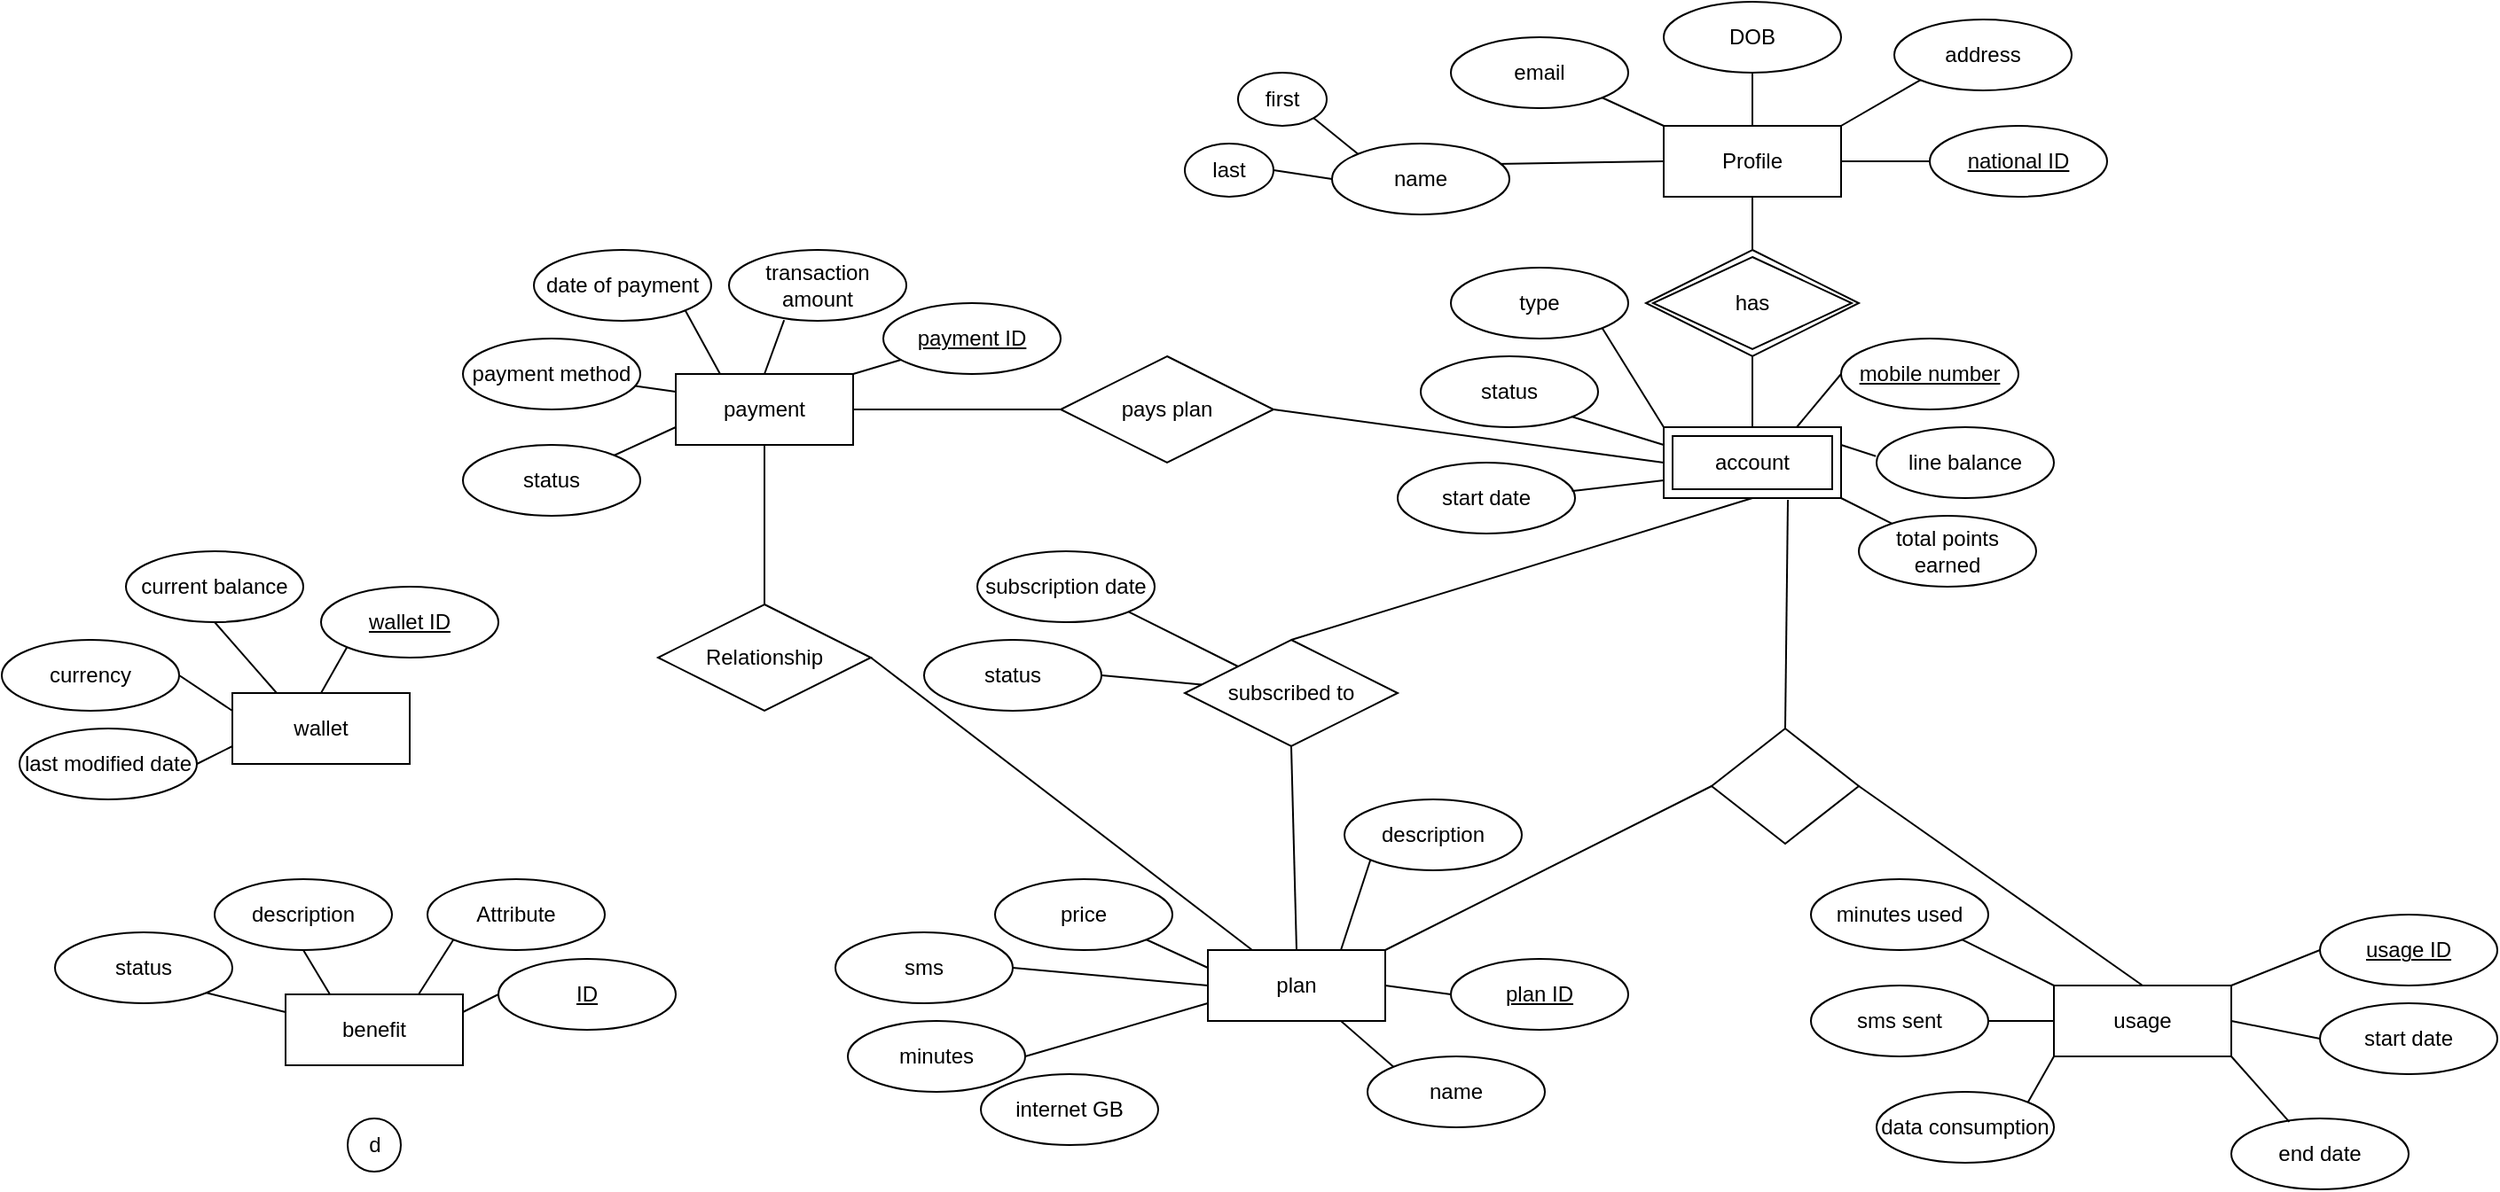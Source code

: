 <mxfile version="24.7.17">
  <diagram id="R2lEEEUBdFMjLlhIrx00" name="Page-1">
    <mxGraphModel dx="1060" dy="711" grid="1" gridSize="10" guides="1" tooltips="1" connect="1" arrows="1" fold="1" page="1" pageScale="1" pageWidth="1654" pageHeight="1169" math="0" shadow="0" extFonts="Permanent Marker^https://fonts.googleapis.com/css?family=Permanent+Marker">
      <root>
        <mxCell id="0" />
        <mxCell id="1" parent="0" />
        <mxCell id="6Uo8ekdHkGyD1nUxnTY2-1" value="Profile" style="whiteSpace=wrap;html=1;align=center;direction=west;labelBackgroundColor=none;" parent="1" vertex="1">
          <mxGeometry x="957" y="100" width="100" height="40" as="geometry" />
        </mxCell>
        <mxCell id="6Uo8ekdHkGyD1nUxnTY2-3" value="DOB" style="ellipse;whiteSpace=wrap;html=1;align=center;labelBackgroundColor=none;" parent="1" vertex="1">
          <mxGeometry x="957" y="30" width="100" height="40" as="geometry" />
        </mxCell>
        <mxCell id="6Uo8ekdHkGyD1nUxnTY2-5" value="email" style="ellipse;whiteSpace=wrap;html=1;align=center;labelBackgroundColor=none;" parent="1" vertex="1">
          <mxGeometry x="837" y="50" width="100" height="40" as="geometry" />
        </mxCell>
        <mxCell id="6Uo8ekdHkGyD1nUxnTY2-6" value="address" style="ellipse;whiteSpace=wrap;html=1;align=center;labelBackgroundColor=none;" parent="1" vertex="1">
          <mxGeometry x="1087" y="40" width="100" height="40" as="geometry" />
        </mxCell>
        <mxCell id="6Uo8ekdHkGyD1nUxnTY2-15" value="national ID" style="ellipse;whiteSpace=wrap;html=1;align=center;fontStyle=4;labelBackgroundColor=none;" parent="1" vertex="1">
          <mxGeometry x="1107" y="100" width="100" height="40" as="geometry" />
        </mxCell>
        <mxCell id="FRmwN27znmXdulfrOmkW-1" value="first" style="ellipse;whiteSpace=wrap;html=1;align=center;labelBackgroundColor=none;" parent="1" vertex="1">
          <mxGeometry x="717" y="70" width="50" height="30" as="geometry" />
        </mxCell>
        <mxCell id="FRmwN27znmXdulfrOmkW-2" value="last" style="ellipse;whiteSpace=wrap;html=1;align=center;labelBackgroundColor=none;" parent="1" vertex="1">
          <mxGeometry x="687" y="110" width="50" height="30" as="geometry" />
        </mxCell>
        <mxCell id="FRmwN27znmXdulfrOmkW-9" value="has" style="shape=rhombus;double=1;perimeter=rhombusPerimeter;whiteSpace=wrap;html=1;align=center;labelBackgroundColor=none;" parent="1" vertex="1">
          <mxGeometry x="947" y="170" width="120" height="60" as="geometry" />
        </mxCell>
        <mxCell id="FRmwN27znmXdulfrOmkW-11" value="account" style="shape=ext;margin=3;double=1;whiteSpace=wrap;html=1;align=center;labelBackgroundColor=none;" parent="1" vertex="1">
          <mxGeometry x="957" y="270" width="100" height="40" as="geometry" />
        </mxCell>
        <mxCell id="FRmwN27znmXdulfrOmkW-12" value="mobile number" style="ellipse;whiteSpace=wrap;html=1;align=center;fontStyle=4;labelBackgroundColor=none;" parent="1" vertex="1">
          <mxGeometry x="1057" y="220" width="100" height="40" as="geometry" />
        </mxCell>
        <mxCell id="FRmwN27znmXdulfrOmkW-13" value="total points earned" style="ellipse;whiteSpace=wrap;html=1;align=center;labelBackgroundColor=none;" parent="1" vertex="1">
          <mxGeometry x="1067" y="320" width="100" height="40" as="geometry" />
        </mxCell>
        <mxCell id="FRmwN27znmXdulfrOmkW-14" value="line balance" style="ellipse;whiteSpace=wrap;html=1;align=center;labelBackgroundColor=none;" parent="1" vertex="1">
          <mxGeometry x="1077" y="270" width="100" height="40" as="geometry" />
        </mxCell>
        <mxCell id="FRmwN27znmXdulfrOmkW-15" value="type" style="ellipse;whiteSpace=wrap;html=1;align=center;labelBackgroundColor=none;" parent="1" vertex="1">
          <mxGeometry x="837" y="180" width="100" height="40" as="geometry" />
        </mxCell>
        <mxCell id="FRmwN27znmXdulfrOmkW-16" value="start date" style="ellipse;whiteSpace=wrap;html=1;align=center;labelBackgroundColor=none;" parent="1" vertex="1">
          <mxGeometry x="807" y="290" width="100" height="40" as="geometry" />
        </mxCell>
        <mxCell id="FRmwN27znmXdulfrOmkW-30" value="subscribed to" style="shape=rhombus;perimeter=rhombusPerimeter;whiteSpace=wrap;html=1;align=center;" parent="1" vertex="1">
          <mxGeometry x="687" y="390" width="120" height="60" as="geometry" />
        </mxCell>
        <mxCell id="FRmwN27znmXdulfrOmkW-32" value="plan" style="whiteSpace=wrap;html=1;align=center;" parent="1" vertex="1">
          <mxGeometry x="700" y="565" width="100" height="40" as="geometry" />
        </mxCell>
        <mxCell id="FRmwN27znmXdulfrOmkW-34" value="subscription date" style="ellipse;whiteSpace=wrap;html=1;align=center;" parent="1" vertex="1">
          <mxGeometry x="570" y="340" width="100" height="40" as="geometry" />
        </mxCell>
        <mxCell id="FRmwN27znmXdulfrOmkW-35" value="status" style="ellipse;whiteSpace=wrap;html=1;align=center;" parent="1" vertex="1">
          <mxGeometry x="540" y="390" width="100" height="40" as="geometry" />
        </mxCell>
        <mxCell id="FRmwN27znmXdulfrOmkW-39" value="description" style="ellipse;whiteSpace=wrap;html=1;align=center;" parent="1" vertex="1">
          <mxGeometry x="777" y="480" width="100" height="40" as="geometry" />
        </mxCell>
        <mxCell id="FRmwN27znmXdulfrOmkW-40" value="minutes" style="ellipse;whiteSpace=wrap;html=1;align=center;" parent="1" vertex="1">
          <mxGeometry x="497" y="605" width="100" height="40" as="geometry" />
        </mxCell>
        <mxCell id="FRmwN27znmXdulfrOmkW-42" value="sms" style="ellipse;whiteSpace=wrap;html=1;align=center;" parent="1" vertex="1">
          <mxGeometry x="490" y="555" width="100" height="40" as="geometry" />
        </mxCell>
        <mxCell id="FRmwN27znmXdulfrOmkW-43" value="price" style="ellipse;whiteSpace=wrap;html=1;align=center;" parent="1" vertex="1">
          <mxGeometry x="580" y="525" width="100" height="40" as="geometry" />
        </mxCell>
        <mxCell id="FRmwN27znmXdulfrOmkW-44" value="name" style="ellipse;whiteSpace=wrap;html=1;align=center;" parent="1" vertex="1">
          <mxGeometry x="790" y="625" width="100" height="40" as="geometry" />
        </mxCell>
        <mxCell id="FRmwN27znmXdulfrOmkW-45" value="plan ID" style="ellipse;whiteSpace=wrap;html=1;align=center;fontStyle=4;" parent="1" vertex="1">
          <mxGeometry x="837" y="570" width="100" height="40" as="geometry" />
        </mxCell>
        <mxCell id="FRmwN27znmXdulfrOmkW-46" value="internet GB" style="ellipse;whiteSpace=wrap;html=1;align=center;" parent="1" vertex="1">
          <mxGeometry x="572" y="635" width="100" height="40" as="geometry" />
        </mxCell>
        <mxCell id="pJCZ4jbb1nqrOX9LuIZq-1" value="usage" style="whiteSpace=wrap;html=1;align=center;" parent="1" vertex="1">
          <mxGeometry x="1177" y="585" width="100" height="40" as="geometry" />
        </mxCell>
        <mxCell id="pJCZ4jbb1nqrOX9LuIZq-2" value="usage ID" style="ellipse;whiteSpace=wrap;html=1;align=center;fontStyle=4;" parent="1" vertex="1">
          <mxGeometry x="1327" y="545" width="100" height="40" as="geometry" />
        </mxCell>
        <mxCell id="pJCZ4jbb1nqrOX9LuIZq-4" value="data consumption" style="ellipse;whiteSpace=wrap;html=1;align=center;" parent="1" vertex="1">
          <mxGeometry x="1077" y="645" width="100" height="40" as="geometry" />
        </mxCell>
        <mxCell id="pJCZ4jbb1nqrOX9LuIZq-5" value="sms sent" style="ellipse;whiteSpace=wrap;html=1;align=center;" parent="1" vertex="1">
          <mxGeometry x="1040" y="585" width="100" height="40" as="geometry" />
        </mxCell>
        <mxCell id="pJCZ4jbb1nqrOX9LuIZq-6" value="minutes used" style="ellipse;whiteSpace=wrap;html=1;align=center;" parent="1" vertex="1">
          <mxGeometry x="1040" y="525" width="100" height="40" as="geometry" />
        </mxCell>
        <mxCell id="pJCZ4jbb1nqrOX9LuIZq-7" value="end date" style="ellipse;whiteSpace=wrap;html=1;align=center;" parent="1" vertex="1">
          <mxGeometry x="1277" y="660" width="100" height="40" as="geometry" />
        </mxCell>
        <mxCell id="pJCZ4jbb1nqrOX9LuIZq-8" value="start date" style="ellipse;whiteSpace=wrap;html=1;align=center;" parent="1" vertex="1">
          <mxGeometry x="1327" y="595" width="100" height="40" as="geometry" />
        </mxCell>
        <mxCell id="pJCZ4jbb1nqrOX9LuIZq-15" value="" style="shape=rhombus;perimeter=rhombusPerimeter;whiteSpace=wrap;html=1;align=center;" parent="1" vertex="1">
          <mxGeometry x="984" y="440" width="83" height="65" as="geometry" />
        </mxCell>
        <mxCell id="pJCZ4jbb1nqrOX9LuIZq-17" value="" style="endArrow=none;html=1;rounded=0;exitX=1;exitY=0;exitDx=0;exitDy=0;entryX=0;entryY=0.5;entryDx=0;entryDy=0;" parent="1" source="FRmwN27znmXdulfrOmkW-32" target="pJCZ4jbb1nqrOX9LuIZq-15" edge="1">
          <mxGeometry relative="1" as="geometry">
            <mxPoint x="927" y="520" as="sourcePoint" />
            <mxPoint x="1087" y="520" as="targetPoint" />
          </mxGeometry>
        </mxCell>
        <mxCell id="pJCZ4jbb1nqrOX9LuIZq-18" value="" style="endArrow=none;html=1;rounded=0;entryX=0.5;entryY=0;entryDx=0;entryDy=0;" parent="1" target="pJCZ4jbb1nqrOX9LuIZq-15" edge="1">
          <mxGeometry relative="1" as="geometry">
            <mxPoint x="1027" y="311" as="sourcePoint" />
            <mxPoint x="1310" y="400" as="targetPoint" />
          </mxGeometry>
        </mxCell>
        <mxCell id="pJCZ4jbb1nqrOX9LuIZq-19" value="" style="endArrow=none;html=1;rounded=0;exitX=1;exitY=0.5;exitDx=0;exitDy=0;entryX=0.5;entryY=0;entryDx=0;entryDy=0;" parent="1" source="pJCZ4jbb1nqrOX9LuIZq-15" target="pJCZ4jbb1nqrOX9LuIZq-1" edge="1">
          <mxGeometry relative="1" as="geometry">
            <mxPoint x="1150" y="400" as="sourcePoint" />
            <mxPoint x="1310" y="400" as="targetPoint" />
          </mxGeometry>
        </mxCell>
        <mxCell id="pJCZ4jbb1nqrOX9LuIZq-21" value="" style="endArrow=none;html=1;rounded=0;entryX=0.5;entryY=1;entryDx=0;entryDy=0;exitX=0.5;exitY=0;exitDx=0;exitDy=0;" parent="1" source="FRmwN27znmXdulfrOmkW-30" target="FRmwN27znmXdulfrOmkW-11" edge="1">
          <mxGeometry relative="1" as="geometry">
            <mxPoint x="760" y="410" as="sourcePoint" />
            <mxPoint x="920" y="410" as="targetPoint" />
            <Array as="points" />
          </mxGeometry>
        </mxCell>
        <mxCell id="pJCZ4jbb1nqrOX9LuIZq-22" value="" style="endArrow=none;html=1;rounded=0;exitX=0.5;exitY=0;exitDx=0;exitDy=0;entryX=0.5;entryY=0;entryDx=0;entryDy=0;" parent="1" source="6Uo8ekdHkGyD1nUxnTY2-1" target="FRmwN27znmXdulfrOmkW-9" edge="1">
          <mxGeometry relative="1" as="geometry">
            <mxPoint x="710" y="380" as="sourcePoint" />
            <mxPoint x="870" y="380" as="targetPoint" />
          </mxGeometry>
        </mxCell>
        <mxCell id="pJCZ4jbb1nqrOX9LuIZq-23" value="" style="endArrow=none;html=1;rounded=0;exitX=0.5;exitY=1;exitDx=0;exitDy=0;entryX=0.5;entryY=0;entryDx=0;entryDy=0;" parent="1" source="FRmwN27znmXdulfrOmkW-9" target="FRmwN27znmXdulfrOmkW-11" edge="1">
          <mxGeometry relative="1" as="geometry">
            <mxPoint x="1017" y="150" as="sourcePoint" />
            <mxPoint x="1017" y="180" as="targetPoint" />
            <Array as="points" />
          </mxGeometry>
        </mxCell>
        <mxCell id="Pvip8ezGzchFhWj7xZqE-1" value="payment" style="whiteSpace=wrap;html=1;align=center;" parent="1" vertex="1">
          <mxGeometry x="400" y="240" width="100" height="40" as="geometry" />
        </mxCell>
        <mxCell id="Pvip8ezGzchFhWj7xZqE-2" value="pays plan" style="shape=rhombus;perimeter=rhombusPerimeter;whiteSpace=wrap;html=1;align=center;" parent="1" vertex="1">
          <mxGeometry x="617" y="230" width="120" height="60" as="geometry" />
        </mxCell>
        <mxCell id="Pvip8ezGzchFhWj7xZqE-3" value="" style="endArrow=none;html=1;rounded=0;exitX=1;exitY=0.5;exitDx=0;exitDy=0;entryX=0;entryY=0.5;entryDx=0;entryDy=0;" parent="1" source="Pvip8ezGzchFhWj7xZqE-2" target="FRmwN27znmXdulfrOmkW-11" edge="1">
          <mxGeometry relative="1" as="geometry">
            <mxPoint x="747" y="260" as="sourcePoint" />
            <mxPoint x="907" y="259.41" as="targetPoint" />
          </mxGeometry>
        </mxCell>
        <mxCell id="Pvip8ezGzchFhWj7xZqE-5" value="status" style="ellipse;whiteSpace=wrap;html=1;align=center;labelBackgroundColor=none;" parent="1" vertex="1">
          <mxGeometry x="820" y="230" width="100" height="40" as="geometry" />
        </mxCell>
        <mxCell id="Pvip8ezGzchFhWj7xZqE-7" value="" style="endArrow=none;html=1;rounded=0;entryX=0;entryY=0.5;entryDx=0;entryDy=0;exitX=1;exitY=0.5;exitDx=0;exitDy=0;" parent="1" source="Pvip8ezGzchFhWj7xZqE-1" target="Pvip8ezGzchFhWj7xZqE-2" edge="1">
          <mxGeometry relative="1" as="geometry">
            <mxPoint x="537" y="220" as="sourcePoint" />
            <mxPoint x="617" y="220" as="targetPoint" />
          </mxGeometry>
        </mxCell>
        <mxCell id="Pvip8ezGzchFhWj7xZqE-8" value="Relationship" style="shape=rhombus;perimeter=rhombusPerimeter;whiteSpace=wrap;html=1;align=center;" parent="1" vertex="1">
          <mxGeometry x="390" y="370" width="120" height="60" as="geometry" />
        </mxCell>
        <mxCell id="Pvip8ezGzchFhWj7xZqE-9" value="" style="endArrow=none;html=1;rounded=0;entryX=0.5;entryY=0;entryDx=0;entryDy=0;exitX=0.5;exitY=1;exitDx=0;exitDy=0;" parent="1" source="Pvip8ezGzchFhWj7xZqE-1" target="Pvip8ezGzchFhWj7xZqE-8" edge="1">
          <mxGeometry relative="1" as="geometry">
            <mxPoint x="370" y="300" as="sourcePoint" />
            <mxPoint x="530" y="300" as="targetPoint" />
          </mxGeometry>
        </mxCell>
        <mxCell id="Pvip8ezGzchFhWj7xZqE-10" value="" style="endArrow=none;html=1;rounded=0;entryX=0.25;entryY=0;entryDx=0;entryDy=0;exitX=1;exitY=0.5;exitDx=0;exitDy=0;" parent="1" source="Pvip8ezGzchFhWj7xZqE-8" target="FRmwN27znmXdulfrOmkW-32" edge="1">
          <mxGeometry relative="1" as="geometry">
            <mxPoint x="510" y="420" as="sourcePoint" />
            <mxPoint x="580" y="438.82" as="targetPoint" />
          </mxGeometry>
        </mxCell>
        <mxCell id="Pvip8ezGzchFhWj7xZqE-12" value="transaction amount" style="ellipse;whiteSpace=wrap;html=1;align=center;" parent="1" vertex="1">
          <mxGeometry x="430" y="170" width="100" height="40" as="geometry" />
        </mxCell>
        <mxCell id="Pvip8ezGzchFhWj7xZqE-13" value="date of payment" style="ellipse;whiteSpace=wrap;html=1;align=center;" parent="1" vertex="1">
          <mxGeometry x="320" y="170" width="100" height="40" as="geometry" />
        </mxCell>
        <mxCell id="Pvip8ezGzchFhWj7xZqE-14" value="payment method" style="ellipse;whiteSpace=wrap;html=1;align=center;" parent="1" vertex="1">
          <mxGeometry x="280" y="220" width="100" height="40" as="geometry" />
        </mxCell>
        <mxCell id="Pvip8ezGzchFhWj7xZqE-15" value="status" style="ellipse;whiteSpace=wrap;html=1;align=center;" parent="1" vertex="1">
          <mxGeometry x="280" y="280" width="100" height="40" as="geometry" />
        </mxCell>
        <mxCell id="Pvip8ezGzchFhWj7xZqE-16" value="payment ID" style="ellipse;whiteSpace=wrap;html=1;align=center;fontStyle=4;" parent="1" vertex="1">
          <mxGeometry x="517" y="200" width="100" height="40" as="geometry" />
        </mxCell>
        <mxCell id="Pvip8ezGzchFhWj7xZqE-18" value="" style="endArrow=none;html=1;rounded=0;exitX=1;exitY=0;exitDx=0;exitDy=0;" parent="1" source="Pvip8ezGzchFhWj7xZqE-15" edge="1">
          <mxGeometry relative="1" as="geometry">
            <mxPoint x="340" y="270" as="sourcePoint" />
            <mxPoint x="400" y="270" as="targetPoint" />
          </mxGeometry>
        </mxCell>
        <mxCell id="Pvip8ezGzchFhWj7xZqE-20" value="" style="endArrow=none;html=1;rounded=0;entryX=0;entryY=0.25;entryDx=0;entryDy=0;" parent="1" source="Pvip8ezGzchFhWj7xZqE-14" target="Pvip8ezGzchFhWj7xZqE-1" edge="1">
          <mxGeometry relative="1" as="geometry">
            <mxPoint x="400" y="229.35" as="sourcePoint" />
            <mxPoint x="430" y="229.35" as="targetPoint" />
          </mxGeometry>
        </mxCell>
        <mxCell id="Pvip8ezGzchFhWj7xZqE-21" value="" style="endArrow=none;html=1;rounded=0;entryX=0.25;entryY=0;entryDx=0;entryDy=0;exitX=1;exitY=1;exitDx=0;exitDy=0;" parent="1" source="Pvip8ezGzchFhWj7xZqE-13" target="Pvip8ezGzchFhWj7xZqE-1" edge="1">
          <mxGeometry relative="1" as="geometry">
            <mxPoint x="390" y="270" as="sourcePoint" />
            <mxPoint x="550" y="270" as="targetPoint" />
          </mxGeometry>
        </mxCell>
        <mxCell id="Pvip8ezGzchFhWj7xZqE-22" value="" style="endArrow=none;html=1;rounded=0;entryX=0.5;entryY=0;entryDx=0;entryDy=0;exitX=0.311;exitY=0.99;exitDx=0;exitDy=0;exitPerimeter=0;" parent="1" source="Pvip8ezGzchFhWj7xZqE-12" target="Pvip8ezGzchFhWj7xZqE-1" edge="1">
          <mxGeometry relative="1" as="geometry">
            <mxPoint x="474" y="212" as="sourcePoint" />
            <mxPoint x="550" y="270" as="targetPoint" />
          </mxGeometry>
        </mxCell>
        <mxCell id="Pvip8ezGzchFhWj7xZqE-23" value="" style="endArrow=none;html=1;rounded=0;entryX=1;entryY=0;entryDx=0;entryDy=0;" parent="1" source="Pvip8ezGzchFhWj7xZqE-16" target="Pvip8ezGzchFhWj7xZqE-1" edge="1">
          <mxGeometry relative="1" as="geometry">
            <mxPoint x="390" y="270" as="sourcePoint" />
            <mxPoint x="550" y="270" as="targetPoint" />
          </mxGeometry>
        </mxCell>
        <mxCell id="Pvip8ezGzchFhWj7xZqE-24" value="" style="endArrow=none;html=1;rounded=0;entryX=1;entryY=0.5;entryDx=0;entryDy=0;exitX=0.925;exitY=0.288;exitDx=0;exitDy=0;exitPerimeter=0;" parent="1" source="Pvip8ezGzchFhWj7xZqE-26" target="6Uo8ekdHkGyD1nUxnTY2-1" edge="1">
          <mxGeometry relative="1" as="geometry">
            <mxPoint x="867" y="130" as="sourcePoint" />
            <mxPoint x="1030" y="150" as="targetPoint" />
          </mxGeometry>
        </mxCell>
        <mxCell id="Pvip8ezGzchFhWj7xZqE-25" value="" style="endArrow=none;html=1;rounded=0;exitX=1;exitY=1;exitDx=0;exitDy=0;entryX=0;entryY=0;entryDx=0;entryDy=0;" parent="1" source="FRmwN27znmXdulfrOmkW-1" target="Pvip8ezGzchFhWj7xZqE-26" edge="1">
          <mxGeometry relative="1" as="geometry">
            <mxPoint x="760" y="100" as="sourcePoint" />
            <mxPoint x="806" y="109" as="targetPoint" />
          </mxGeometry>
        </mxCell>
        <mxCell id="Pvip8ezGzchFhWj7xZqE-26" value="name" style="ellipse;whiteSpace=wrap;html=1;align=center;labelBackgroundColor=none;" parent="1" vertex="1">
          <mxGeometry x="770" y="110" width="100" height="40" as="geometry" />
        </mxCell>
        <mxCell id="Pvip8ezGzchFhWj7xZqE-27" value="" style="endArrow=none;html=1;rounded=0;entryX=0;entryY=0.5;entryDx=0;entryDy=0;exitX=1;exitY=0.5;exitDx=0;exitDy=0;" parent="1" source="FRmwN27znmXdulfrOmkW-2" target="Pvip8ezGzchFhWj7xZqE-26" edge="1">
          <mxGeometry relative="1" as="geometry">
            <mxPoint x="870" y="150" as="sourcePoint" />
            <mxPoint x="1030" y="150" as="targetPoint" />
          </mxGeometry>
        </mxCell>
        <mxCell id="Pvip8ezGzchFhWj7xZqE-28" value="" style="endArrow=none;html=1;rounded=0;entryX=1;entryY=1;entryDx=0;entryDy=0;exitX=1;exitY=1;exitDx=0;exitDy=0;" parent="1" source="6Uo8ekdHkGyD1nUxnTY2-5" target="6Uo8ekdHkGyD1nUxnTY2-1" edge="1">
          <mxGeometry relative="1" as="geometry">
            <mxPoint x="870" y="150" as="sourcePoint" />
            <mxPoint x="1030" y="150" as="targetPoint" />
          </mxGeometry>
        </mxCell>
        <mxCell id="Pvip8ezGzchFhWj7xZqE-29" value="" style="endArrow=none;html=1;rounded=0;entryX=0.5;entryY=1;entryDx=0;entryDy=0;exitX=0.5;exitY=1;exitDx=0;exitDy=0;" parent="1" source="6Uo8ekdHkGyD1nUxnTY2-3" target="6Uo8ekdHkGyD1nUxnTY2-1" edge="1">
          <mxGeometry relative="1" as="geometry">
            <mxPoint x="870" y="150" as="sourcePoint" />
            <mxPoint x="1030" y="150" as="targetPoint" />
          </mxGeometry>
        </mxCell>
        <mxCell id="Pvip8ezGzchFhWj7xZqE-30" value="" style="endArrow=none;html=1;rounded=0;exitX=0;exitY=1;exitDx=0;exitDy=0;entryX=0;entryY=1;entryDx=0;entryDy=0;" parent="1" source="6Uo8ekdHkGyD1nUxnTY2-1" target="6Uo8ekdHkGyD1nUxnTY2-6" edge="1">
          <mxGeometry relative="1" as="geometry">
            <mxPoint x="870" y="150" as="sourcePoint" />
            <mxPoint x="1030" y="150" as="targetPoint" />
          </mxGeometry>
        </mxCell>
        <mxCell id="Pvip8ezGzchFhWj7xZqE-31" value="" style="endArrow=none;html=1;rounded=0;exitX=0;exitY=0.5;exitDx=0;exitDy=0;entryX=0;entryY=0.5;entryDx=0;entryDy=0;" parent="1" source="6Uo8ekdHkGyD1nUxnTY2-1" target="6Uo8ekdHkGyD1nUxnTY2-15" edge="1">
          <mxGeometry relative="1" as="geometry">
            <mxPoint x="870" y="150" as="sourcePoint" />
            <mxPoint x="1030" y="150" as="targetPoint" />
          </mxGeometry>
        </mxCell>
        <mxCell id="Pvip8ezGzchFhWj7xZqE-32" value="" style="endArrow=none;html=1;rounded=0;entryX=1;entryY=1;entryDx=0;entryDy=0;exitX=0;exitY=0;exitDx=0;exitDy=0;" parent="1" source="FRmwN27znmXdulfrOmkW-11" target="FRmwN27znmXdulfrOmkW-15" edge="1">
          <mxGeometry relative="1" as="geometry">
            <mxPoint x="860" y="260" as="sourcePoint" />
            <mxPoint x="1020" y="260" as="targetPoint" />
          </mxGeometry>
        </mxCell>
        <mxCell id="Pvip8ezGzchFhWj7xZqE-33" value="" style="endArrow=none;html=1;rounded=0;entryX=0;entryY=0.25;entryDx=0;entryDy=0;exitX=1;exitY=1;exitDx=0;exitDy=0;" parent="1" source="Pvip8ezGzchFhWj7xZqE-5" target="FRmwN27znmXdulfrOmkW-11" edge="1">
          <mxGeometry relative="1" as="geometry">
            <mxPoint x="860" y="260" as="sourcePoint" />
            <mxPoint x="1020" y="260" as="targetPoint" />
          </mxGeometry>
        </mxCell>
        <mxCell id="Pvip8ezGzchFhWj7xZqE-34" value="" style="endArrow=none;html=1;rounded=0;entryX=0;entryY=0.5;entryDx=0;entryDy=0;exitX=0.75;exitY=0;exitDx=0;exitDy=0;" parent="1" source="FRmwN27znmXdulfrOmkW-11" target="FRmwN27znmXdulfrOmkW-12" edge="1">
          <mxGeometry relative="1" as="geometry">
            <mxPoint x="860" y="260" as="sourcePoint" />
            <mxPoint x="1020" y="260" as="targetPoint" />
          </mxGeometry>
        </mxCell>
        <mxCell id="Pvip8ezGzchFhWj7xZqE-35" value="" style="endArrow=none;html=1;rounded=0;entryX=1;entryY=0.25;entryDx=0;entryDy=0;exitX=-0.004;exitY=0.409;exitDx=0;exitDy=0;exitPerimeter=0;" parent="1" source="FRmwN27znmXdulfrOmkW-14" target="FRmwN27znmXdulfrOmkW-11" edge="1">
          <mxGeometry relative="1" as="geometry">
            <mxPoint x="860" y="260" as="sourcePoint" />
            <mxPoint x="1020" y="260" as="targetPoint" />
          </mxGeometry>
        </mxCell>
        <mxCell id="Pvip8ezGzchFhWj7xZqE-36" value="" style="endArrow=none;html=1;rounded=0;entryX=0;entryY=0.75;entryDx=0;entryDy=0;exitX=0.983;exitY=0.401;exitDx=0;exitDy=0;exitPerimeter=0;" parent="1" source="FRmwN27znmXdulfrOmkW-16" target="FRmwN27znmXdulfrOmkW-11" edge="1">
          <mxGeometry relative="1" as="geometry">
            <mxPoint x="860" y="260" as="sourcePoint" />
            <mxPoint x="950" y="300" as="targetPoint" />
          </mxGeometry>
        </mxCell>
        <mxCell id="Pvip8ezGzchFhWj7xZqE-37" value="" style="endArrow=none;html=1;rounded=0;entryX=1;entryY=1;entryDx=0;entryDy=0;" parent="1" source="FRmwN27znmXdulfrOmkW-13" target="FRmwN27znmXdulfrOmkW-11" edge="1">
          <mxGeometry relative="1" as="geometry">
            <mxPoint x="860" y="260" as="sourcePoint" />
            <mxPoint x="1020" y="260" as="targetPoint" />
          </mxGeometry>
        </mxCell>
        <mxCell id="Pvip8ezGzchFhWj7xZqE-38" style="edgeStyle=orthogonalEdgeStyle;rounded=0;orthogonalLoop=1;jettySize=auto;html=1;exitX=0.5;exitY=1;exitDx=0;exitDy=0;" parent="1" source="FRmwN27znmXdulfrOmkW-13" target="FRmwN27znmXdulfrOmkW-13" edge="1">
          <mxGeometry relative="1" as="geometry" />
        </mxCell>
        <mxCell id="Pvip8ezGzchFhWj7xZqE-39" value="" style="endArrow=none;html=1;rounded=0;entryX=0;entryY=0.5;entryDx=0;entryDy=0;exitX=1;exitY=0;exitDx=0;exitDy=0;" parent="1" source="pJCZ4jbb1nqrOX9LuIZq-1" target="pJCZ4jbb1nqrOX9LuIZq-2" edge="1">
          <mxGeometry relative="1" as="geometry">
            <mxPoint x="1280" y="580" as="sourcePoint" />
            <mxPoint x="1280" y="590" as="targetPoint" />
          </mxGeometry>
        </mxCell>
        <mxCell id="Pvip8ezGzchFhWj7xZqE-40" value="" style="endArrow=none;html=1;rounded=0;entryX=1;entryY=0.5;entryDx=0;entryDy=0;exitX=0;exitY=0.5;exitDx=0;exitDy=0;" parent="1" source="pJCZ4jbb1nqrOX9LuIZq-8" target="pJCZ4jbb1nqrOX9LuIZq-1" edge="1">
          <mxGeometry relative="1" as="geometry">
            <mxPoint x="1120" y="590" as="sourcePoint" />
            <mxPoint x="1280" y="590" as="targetPoint" />
          </mxGeometry>
        </mxCell>
        <mxCell id="Pvip8ezGzchFhWj7xZqE-41" value="" style="endArrow=none;html=1;rounded=0;exitX=1;exitY=1;exitDx=0;exitDy=0;entryX=0.327;entryY=0.048;entryDx=0;entryDy=0;entryPerimeter=0;" parent="1" source="pJCZ4jbb1nqrOX9LuIZq-1" target="pJCZ4jbb1nqrOX9LuIZq-7" edge="1">
          <mxGeometry relative="1" as="geometry">
            <mxPoint x="1120" y="590" as="sourcePoint" />
            <mxPoint x="1310" y="660" as="targetPoint" />
          </mxGeometry>
        </mxCell>
        <mxCell id="Pvip8ezGzchFhWj7xZqE-42" value="" style="endArrow=none;html=1;rounded=0;exitX=1;exitY=0;exitDx=0;exitDy=0;entryX=0;entryY=1;entryDx=0;entryDy=0;" parent="1" source="pJCZ4jbb1nqrOX9LuIZq-4" target="pJCZ4jbb1nqrOX9LuIZq-1" edge="1">
          <mxGeometry relative="1" as="geometry">
            <mxPoint x="1120" y="590" as="sourcePoint" />
            <mxPoint x="1280" y="590" as="targetPoint" />
          </mxGeometry>
        </mxCell>
        <mxCell id="Pvip8ezGzchFhWj7xZqE-43" value="" style="endArrow=none;html=1;rounded=0;entryX=0;entryY=0;entryDx=0;entryDy=0;exitX=1;exitY=1;exitDx=0;exitDy=0;" parent="1" source="pJCZ4jbb1nqrOX9LuIZq-6" target="pJCZ4jbb1nqrOX9LuIZq-1" edge="1">
          <mxGeometry relative="1" as="geometry">
            <mxPoint x="1120" y="590" as="sourcePoint" />
            <mxPoint x="1280" y="590" as="targetPoint" />
          </mxGeometry>
        </mxCell>
        <mxCell id="Pvip8ezGzchFhWj7xZqE-44" value="" style="endArrow=none;html=1;rounded=0;entryX=0;entryY=0.5;entryDx=0;entryDy=0;exitX=1;exitY=0.5;exitDx=0;exitDy=0;" parent="1" source="pJCZ4jbb1nqrOX9LuIZq-5" target="pJCZ4jbb1nqrOX9LuIZq-1" edge="1">
          <mxGeometry relative="1" as="geometry">
            <mxPoint x="1120" y="590" as="sourcePoint" />
            <mxPoint x="1280" y="590" as="targetPoint" />
          </mxGeometry>
        </mxCell>
        <mxCell id="Pvip8ezGzchFhWj7xZqE-45" value="" style="endArrow=none;html=1;rounded=0;entryX=0;entryY=1;entryDx=0;entryDy=0;exitX=0.75;exitY=0;exitDx=0;exitDy=0;" parent="1" source="FRmwN27znmXdulfrOmkW-32" target="FRmwN27znmXdulfrOmkW-39" edge="1">
          <mxGeometry relative="1" as="geometry">
            <mxPoint x="680" y="570" as="sourcePoint" />
            <mxPoint x="840" y="570" as="targetPoint" />
          </mxGeometry>
        </mxCell>
        <mxCell id="Pvip8ezGzchFhWj7xZqE-46" value="" style="endArrow=none;html=1;rounded=0;entryX=0;entryY=0.5;entryDx=0;entryDy=0;exitX=1;exitY=0.5;exitDx=0;exitDy=0;" parent="1" source="FRmwN27znmXdulfrOmkW-32" target="FRmwN27znmXdulfrOmkW-45" edge="1">
          <mxGeometry relative="1" as="geometry">
            <mxPoint x="680" y="570" as="sourcePoint" />
            <mxPoint x="840" y="570" as="targetPoint" />
          </mxGeometry>
        </mxCell>
        <mxCell id="Pvip8ezGzchFhWj7xZqE-48" value="" style="endArrow=none;html=1;rounded=0;entryX=0;entryY=0;entryDx=0;entryDy=0;exitX=0.75;exitY=1;exitDx=0;exitDy=0;" parent="1" source="FRmwN27znmXdulfrOmkW-32" target="FRmwN27znmXdulfrOmkW-44" edge="1">
          <mxGeometry relative="1" as="geometry">
            <mxPoint x="680" y="570" as="sourcePoint" />
            <mxPoint x="840" y="570" as="targetPoint" />
          </mxGeometry>
        </mxCell>
        <mxCell id="Pvip8ezGzchFhWj7xZqE-49" value="" style="endArrow=none;html=1;rounded=0;exitX=1;exitY=1;exitDx=0;exitDy=0;entryX=0;entryY=0.25;entryDx=0;entryDy=0;" parent="1" source="FRmwN27znmXdulfrOmkW-43" target="FRmwN27znmXdulfrOmkW-32" edge="1">
          <mxGeometry relative="1" as="geometry">
            <mxPoint x="680" y="570" as="sourcePoint" />
            <mxPoint x="700" y="570" as="targetPoint" />
          </mxGeometry>
        </mxCell>
        <mxCell id="Pvip8ezGzchFhWj7xZqE-50" value="" style="endArrow=none;html=1;rounded=0;exitX=1;exitY=0.5;exitDx=0;exitDy=0;entryX=0;entryY=0.5;entryDx=0;entryDy=0;" parent="1" source="FRmwN27znmXdulfrOmkW-42" target="FRmwN27znmXdulfrOmkW-32" edge="1">
          <mxGeometry relative="1" as="geometry">
            <mxPoint x="680" y="570" as="sourcePoint" />
            <mxPoint x="840" y="570" as="targetPoint" />
          </mxGeometry>
        </mxCell>
        <mxCell id="Pvip8ezGzchFhWj7xZqE-51" value="" style="endArrow=none;html=1;rounded=0;entryX=0;entryY=0.75;entryDx=0;entryDy=0;exitX=1;exitY=0.5;exitDx=0;exitDy=0;" parent="1" source="FRmwN27znmXdulfrOmkW-40" target="FRmwN27znmXdulfrOmkW-32" edge="1">
          <mxGeometry relative="1" as="geometry">
            <mxPoint x="680" y="570" as="sourcePoint" />
            <mxPoint x="840" y="570" as="targetPoint" />
          </mxGeometry>
        </mxCell>
        <mxCell id="Pvip8ezGzchFhWj7xZqE-52" value="" style="endArrow=none;html=1;rounded=0;entryX=0.5;entryY=1;entryDx=0;entryDy=0;exitX=0.5;exitY=0;exitDx=0;exitDy=0;" parent="1" source="FRmwN27znmXdulfrOmkW-32" target="FRmwN27znmXdulfrOmkW-30" edge="1">
          <mxGeometry relative="1" as="geometry">
            <mxPoint x="650" y="540" as="sourcePoint" />
            <mxPoint x="810" y="540" as="targetPoint" />
          </mxGeometry>
        </mxCell>
        <mxCell id="Pvip8ezGzchFhWj7xZqE-54" value="" style="endArrow=none;html=1;rounded=0;entryX=1;entryY=0.5;entryDx=0;entryDy=0;" parent="1" source="FRmwN27znmXdulfrOmkW-30" target="FRmwN27znmXdulfrOmkW-35" edge="1">
          <mxGeometry relative="1" as="geometry">
            <mxPoint x="650" y="540" as="sourcePoint" />
            <mxPoint x="810" y="540" as="targetPoint" />
          </mxGeometry>
        </mxCell>
        <mxCell id="Pvip8ezGzchFhWj7xZqE-55" value="" style="endArrow=none;html=1;rounded=0;entryX=0;entryY=0;entryDx=0;entryDy=0;exitX=1;exitY=1;exitDx=0;exitDy=0;" parent="1" source="FRmwN27znmXdulfrOmkW-34" target="FRmwN27znmXdulfrOmkW-30" edge="1">
          <mxGeometry relative="1" as="geometry">
            <mxPoint x="650" y="540" as="sourcePoint" />
            <mxPoint x="810" y="540" as="targetPoint" />
          </mxGeometry>
        </mxCell>
        <mxCell id="Pvip8ezGzchFhWj7xZqE-56" value="wallet" style="whiteSpace=wrap;html=1;align=center;" parent="1" vertex="1">
          <mxGeometry x="150" y="420" width="100" height="40" as="geometry" />
        </mxCell>
        <mxCell id="Pvip8ezGzchFhWj7xZqE-57" value="current balance" style="ellipse;whiteSpace=wrap;html=1;align=center;" parent="1" vertex="1">
          <mxGeometry x="90" y="340" width="100" height="40" as="geometry" />
        </mxCell>
        <mxCell id="Pvip8ezGzchFhWj7xZqE-58" value="last modified date" style="ellipse;whiteSpace=wrap;html=1;align=center;" parent="1" vertex="1">
          <mxGeometry x="30" y="440" width="100" height="40" as="geometry" />
        </mxCell>
        <mxCell id="Pvip8ezGzchFhWj7xZqE-59" value="currency" style="ellipse;whiteSpace=wrap;html=1;align=center;" parent="1" vertex="1">
          <mxGeometry x="20" y="390" width="100" height="40" as="geometry" />
        </mxCell>
        <mxCell id="Pvip8ezGzchFhWj7xZqE-60" value="" style="endArrow=none;html=1;rounded=0;exitX=1;exitY=0.5;exitDx=0;exitDy=0;entryX=0;entryY=0.75;entryDx=0;entryDy=0;" parent="1" source="Pvip8ezGzchFhWj7xZqE-58" target="Pvip8ezGzchFhWj7xZqE-56" edge="1">
          <mxGeometry relative="1" as="geometry">
            <mxPoint x="440" y="640" as="sourcePoint" />
            <mxPoint x="170" y="490" as="targetPoint" />
          </mxGeometry>
        </mxCell>
        <mxCell id="Pvip8ezGzchFhWj7xZqE-61" value="" style="endArrow=none;html=1;rounded=0;entryX=0;entryY=0.25;entryDx=0;entryDy=0;exitX=1;exitY=0.5;exitDx=0;exitDy=0;" parent="1" source="Pvip8ezGzchFhWj7xZqE-59" target="Pvip8ezGzchFhWj7xZqE-56" edge="1">
          <mxGeometry relative="1" as="geometry">
            <mxPoint x="100" y="530" as="sourcePoint" />
            <mxPoint x="200" y="480" as="targetPoint" />
          </mxGeometry>
        </mxCell>
        <mxCell id="Pvip8ezGzchFhWj7xZqE-62" value="" style="endArrow=none;html=1;rounded=0;exitX=0.25;exitY=0;exitDx=0;exitDy=0;entryX=0.5;entryY=1;entryDx=0;entryDy=0;" parent="1" source="Pvip8ezGzchFhWj7xZqE-56" target="Pvip8ezGzchFhWj7xZqE-57" edge="1">
          <mxGeometry relative="1" as="geometry">
            <mxPoint x="310" y="600" as="sourcePoint" />
            <mxPoint x="600" y="640" as="targetPoint" />
          </mxGeometry>
        </mxCell>
        <mxCell id="Pvip8ezGzchFhWj7xZqE-63" value="wallet ID" style="ellipse;whiteSpace=wrap;html=1;align=center;fontStyle=4;" parent="1" vertex="1">
          <mxGeometry x="200" y="360" width="100" height="40" as="geometry" />
        </mxCell>
        <mxCell id="Pvip8ezGzchFhWj7xZqE-64" value="" style="endArrow=none;html=1;rounded=0;exitX=0.5;exitY=0;exitDx=0;exitDy=0;entryX=0;entryY=1;entryDx=0;entryDy=0;" parent="1" source="Pvip8ezGzchFhWj7xZqE-56" target="Pvip8ezGzchFhWj7xZqE-63" edge="1">
          <mxGeometry relative="1" as="geometry">
            <mxPoint x="440" y="550" as="sourcePoint" />
            <mxPoint x="600" y="550" as="targetPoint" />
          </mxGeometry>
        </mxCell>
        <mxCell id="Pvip8ezGzchFhWj7xZqE-65" value="benefit" style="whiteSpace=wrap;html=1;align=center;" parent="1" vertex="1">
          <mxGeometry x="180" y="590" width="100" height="40" as="geometry" />
        </mxCell>
        <mxCell id="Pvip8ezGzchFhWj7xZqE-66" value="Attribute" style="ellipse;whiteSpace=wrap;html=1;align=center;" parent="1" vertex="1">
          <mxGeometry x="260" y="525" width="100" height="40" as="geometry" />
        </mxCell>
        <mxCell id="Pvip8ezGzchFhWj7xZqE-67" value="status" style="ellipse;whiteSpace=wrap;html=1;align=center;" parent="1" vertex="1">
          <mxGeometry x="50" y="555" width="100" height="40" as="geometry" />
        </mxCell>
        <mxCell id="Pvip8ezGzchFhWj7xZqE-68" value="description" style="ellipse;whiteSpace=wrap;html=1;align=center;" parent="1" vertex="1">
          <mxGeometry x="140" y="525" width="100" height="40" as="geometry" />
        </mxCell>
        <mxCell id="Pvip8ezGzchFhWj7xZqE-69" value="ID" style="ellipse;whiteSpace=wrap;html=1;align=center;fontStyle=4;" parent="1" vertex="1">
          <mxGeometry x="300" y="570" width="100" height="40" as="geometry" />
        </mxCell>
        <mxCell id="Pvip8ezGzchFhWj7xZqE-70" value="" style="endArrow=none;html=1;rounded=0;exitX=1;exitY=0.25;exitDx=0;exitDy=0;entryX=0;entryY=0.5;entryDx=0;entryDy=0;" parent="1" source="Pvip8ezGzchFhWj7xZqE-65" target="Pvip8ezGzchFhWj7xZqE-69" edge="1">
          <mxGeometry relative="1" as="geometry">
            <mxPoint x="430" y="570" as="sourcePoint" />
            <mxPoint x="590" y="570" as="targetPoint" />
          </mxGeometry>
        </mxCell>
        <mxCell id="Pvip8ezGzchFhWj7xZqE-71" value="" style="endArrow=none;html=1;rounded=0;exitX=0.75;exitY=0;exitDx=0;exitDy=0;entryX=0;entryY=1;entryDx=0;entryDy=0;" parent="1" source="Pvip8ezGzchFhWj7xZqE-65" target="Pvip8ezGzchFhWj7xZqE-66" edge="1">
          <mxGeometry relative="1" as="geometry">
            <mxPoint x="430" y="570" as="sourcePoint" />
            <mxPoint x="590" y="570" as="targetPoint" />
          </mxGeometry>
        </mxCell>
        <mxCell id="Pvip8ezGzchFhWj7xZqE-73" value="" style="endArrow=none;html=1;rounded=0;exitX=0.25;exitY=0;exitDx=0;exitDy=0;entryX=0.5;entryY=1;entryDx=0;entryDy=0;" parent="1" source="Pvip8ezGzchFhWj7xZqE-65" target="Pvip8ezGzchFhWj7xZqE-68" edge="1">
          <mxGeometry relative="1" as="geometry">
            <mxPoint x="430" y="570" as="sourcePoint" />
            <mxPoint x="590" y="570" as="targetPoint" />
          </mxGeometry>
        </mxCell>
        <mxCell id="Pvip8ezGzchFhWj7xZqE-74" value="" style="endArrow=none;html=1;rounded=0;exitX=0;exitY=0.25;exitDx=0;exitDy=0;entryX=1;entryY=1;entryDx=0;entryDy=0;" parent="1" source="Pvip8ezGzchFhWj7xZqE-65" target="Pvip8ezGzchFhWj7xZqE-67" edge="1">
          <mxGeometry relative="1" as="geometry">
            <mxPoint x="430" y="570" as="sourcePoint" />
            <mxPoint x="590" y="570" as="targetPoint" />
          </mxGeometry>
        </mxCell>
        <mxCell id="Pvip8ezGzchFhWj7xZqE-79" value="" style="ellipse;whiteSpace=wrap;html=1;align=center;aspect=fixed;fillColor=none;strokeColor=none;resizable=0;perimeter=centerPerimeter;rotatable=0;allowArrows=0;points=[];outlineConnect=1;" parent="1" vertex="1">
          <mxGeometry x="490" y="570" width="10" height="10" as="geometry" />
        </mxCell>
        <mxCell id="Pvip8ezGzchFhWj7xZqE-82" value="" style="ellipse;whiteSpace=wrap;html=1;align=center;aspect=fixed;fillColor=none;strokeColor=none;resizable=0;perimeter=centerPerimeter;rotatable=0;allowArrows=0;points=[];outlineConnect=1;" parent="1" vertex="1">
          <mxGeometry x="400" y="670" width="10" height="10" as="geometry" />
        </mxCell>
        <mxCell id="ZTagBuRmaOSPrPwAu8H9-5" value="d" style="ellipse;html=1;" parent="1" vertex="1">
          <mxGeometry x="215" y="660" width="30" height="30" as="geometry" />
        </mxCell>
      </root>
    </mxGraphModel>
  </diagram>
</mxfile>

